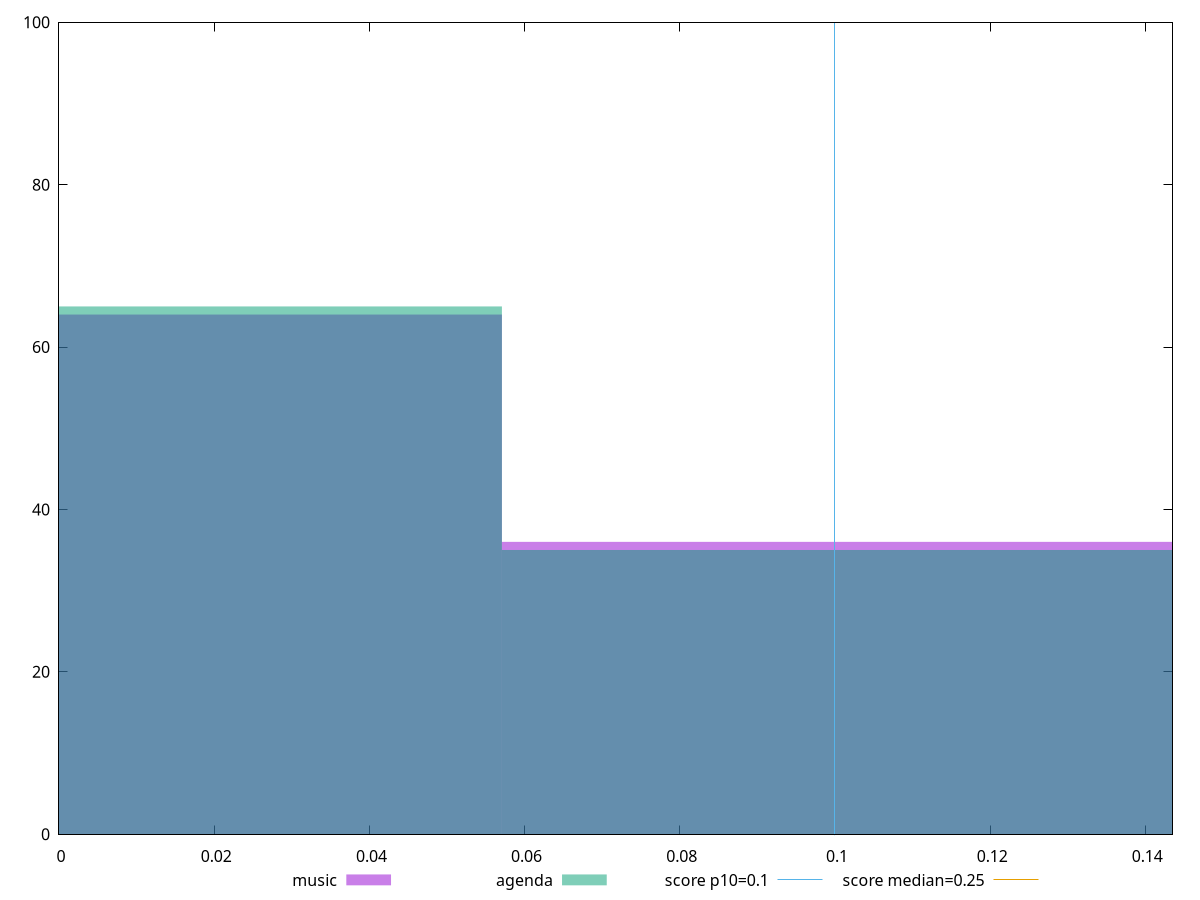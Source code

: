 reset

$music <<EOF
0 64
0.11415593732128503 36
EOF

$agenda <<EOF
0 65
0.11415593732128503 35
EOF

set key outside below
set boxwidth 0.11415593732128503
set xrange [0:0.1434961832894219]
set yrange [0:100]
set trange [0:100]
set style fill transparent solid 0.5 noborder

set parametric
set terminal svg size 640, 500 enhanced background rgb 'white'
set output "reports/report_00032_2021-02-25T10-28-15.087Z/cumulative-layout-shift/comparison/histogram/0_vs_1.svg"

plot $music title "music" with boxes, \
     $agenda title "agenda" with boxes, \
     0.1,t title "score p10=0.1", \
     0.25,t title "score median=0.25"

reset
